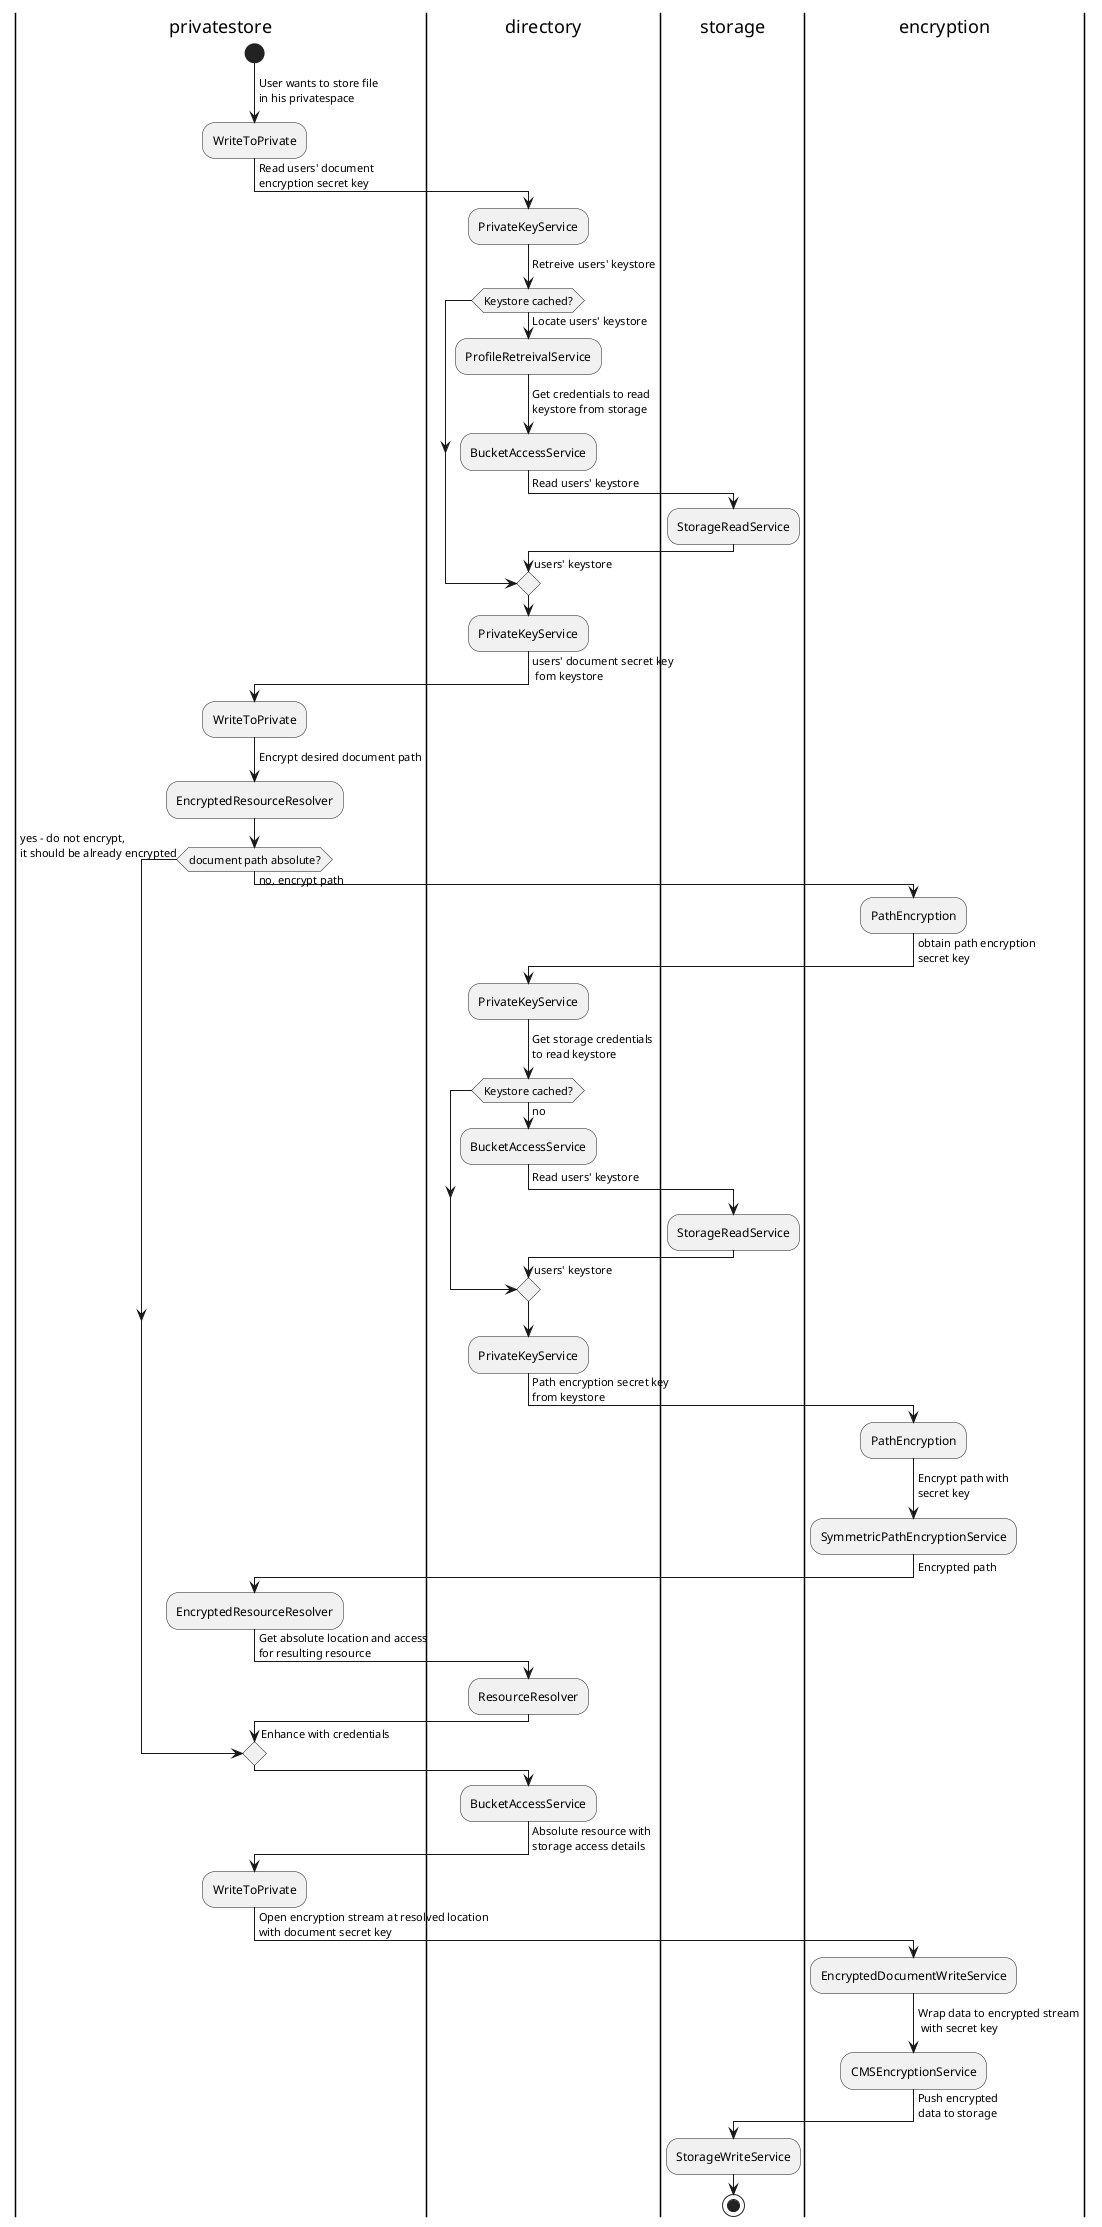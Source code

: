 @startuml

|privatestore|
start
-> User wants to store file\nin his privatespace;
:WriteToPrivate;
-> Read users' document\nencryption secret key;
|directory|
:PrivateKeyService;
-> Retreive users' keystore;
if (Keystore cached?) then
else (no)
|directory|
-> Locate users' keystore;
:ProfileRetreivalService;
-> Get credentials to read\nkeystore from storage;
:BucketAccessService;
-> Read users' keystore;
|storage|
:StorageReadService;
-> users' keystore;
endif
|directory|
:PrivateKeyService;
-> users' document secret key\n fom keystore;
|privatestore|
:WriteToPrivate;
-> Encrypt desired document path;
:EncryptedResourceResolver;
if (document path absolute?) then (yes - do not encrypt,\nit should be already encrypted)
else (no, encrypt path)
|encryption|
:PathEncryption;
-> obtain path encryption\nsecret key;
|directory|
:PrivateKeyService;
-> Get storage credentials\nto read keystore;
if (Keystore cached?) then
else (no)
|directory|
:BucketAccessService;
-> Read users' keystore;
|storage|
:StorageReadService;
-> users' keystore;
endif
|directory|
:PrivateKeyService;
-> Path encryption secret key\nfrom keystore;
|encryption|
:PathEncryption;
-> Encrypt path with\nsecret key;
:SymmetricPathEncryptionService;
-> Encrypted path;
|privatestore|
:EncryptedResourceResolver;
|directory|
-> Get absolute location and access\nfor resulting resource;
:ResourceResolver;
-> Enhance with credentials;
endif
:BucketAccessService;
|privatestore|
-> Absolute resource with\nstorage access details;
:WriteToPrivate;
|encryption|
-> Open encryption stream at resolved location\nwith document secret key;
:EncryptedDocumentWriteService;
-> Wrap data to encrypted stream\n with secret key;
:CMSEncryptionService;
|storage|
-> Push encrypted\ndata to storage;
:StorageWriteService;
stop

@enduml